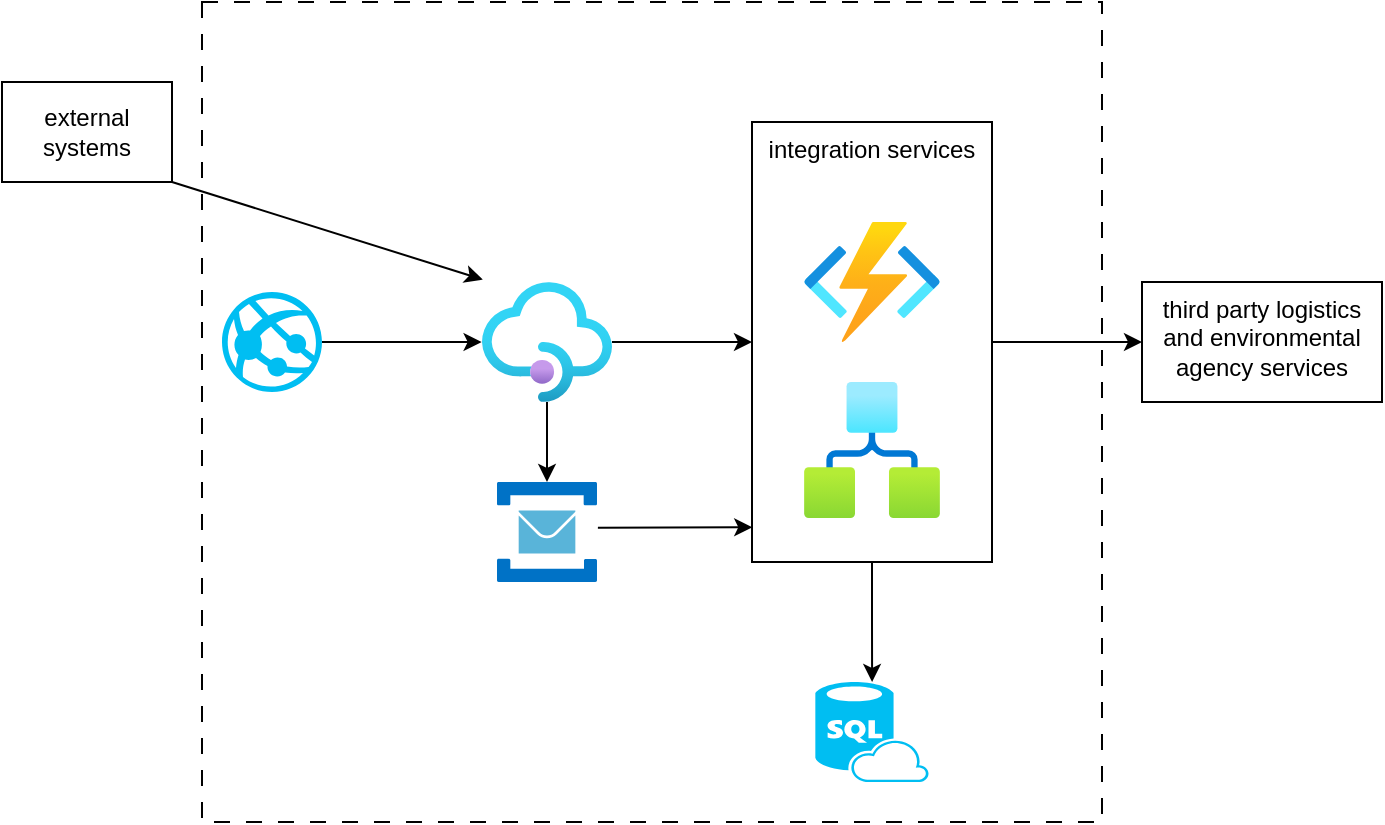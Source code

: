 <mxfile version="26.2.2" pages="3">
  <diagram id="v5CpO_mMK9BHN1CkAvPS" name="Greenchain Logistics">
    <mxGraphModel dx="774" dy="501" grid="1" gridSize="10" guides="1" tooltips="1" connect="1" arrows="1" fold="1" page="1" pageScale="1" pageWidth="850" pageHeight="1100" math="0" shadow="0">
      <root>
        <mxCell id="0" />
        <mxCell id="1" parent="0" />
        <mxCell id="d50lMP8BiNrW0e9Hk26a-8" value="" style="rounded=0;whiteSpace=wrap;html=1;fillColor=none;strokeWidth=1;dashed=1;dashPattern=8 8;" parent="1" vertex="1">
          <mxGeometry x="150" y="80" width="450" height="410" as="geometry" />
        </mxCell>
        <mxCell id="E-sHMLm2tita9l_9ze4H-7" value="" style="edgeStyle=orthogonalEdgeStyle;rounded=0;orthogonalLoop=1;jettySize=auto;html=1;" parent="1" source="gvDrDuzvqbwnRMFnjze0-1" target="E-sHMLm2tita9l_9ze4H-6" edge="1">
          <mxGeometry relative="1" as="geometry" />
        </mxCell>
        <mxCell id="d50lMP8BiNrW0e9Hk26a-7" value="" style="edgeStyle=orthogonalEdgeStyle;rounded=0;orthogonalLoop=1;jettySize=auto;html=1;" parent="1" source="gvDrDuzvqbwnRMFnjze0-1" target="E-sHMLm2tita9l_9ze4H-1" edge="1">
          <mxGeometry relative="1" as="geometry" />
        </mxCell>
        <mxCell id="gvDrDuzvqbwnRMFnjze0-1" value="integration services" style="whiteSpace=wrap;html=1;verticalAlign=top;rounded=0;labelBackgroundColor=default;sketch=0;" parent="1" vertex="1">
          <mxGeometry x="425" y="140" width="120" height="220" as="geometry" />
        </mxCell>
        <mxCell id="gvDrDuzvqbwnRMFnjze0-2" value="" style="image;aspect=fixed;html=1;points=[];align=center;fontSize=12;image=img/lib/azure2/compute/Function_Apps.svg;" parent="1" vertex="1">
          <mxGeometry x="451" y="190" width="68" height="60" as="geometry" />
        </mxCell>
        <mxCell id="gvDrDuzvqbwnRMFnjze0-3" value="" style="image;aspect=fixed;html=1;points=[];align=center;fontSize=12;image=img/lib/azure2/internet_of_things/Logic_Apps.svg;" parent="1" vertex="1">
          <mxGeometry x="451" y="270" width="68" height="68" as="geometry" />
        </mxCell>
        <mxCell id="E-sHMLm2tita9l_9ze4H-1" value="" style="aspect=fixed;html=1;align=center;fontSize=12;image=img/lib/azure2/compute/Function_Apps.svg;verticalLabelPosition=bottom;verticalAlign=top;strokeColor=none;fillColor=#00BEF2;shape=mxgraph.azure.sql_database_sql_azure;" parent="1" vertex="1">
          <mxGeometry x="456.67" y="420" width="56.667" height="50" as="geometry" />
        </mxCell>
        <mxCell id="E-sHMLm2tita9l_9ze4H-5" value="" style="edgeStyle=orthogonalEdgeStyle;rounded=0;orthogonalLoop=1;jettySize=auto;html=1;" parent="1" source="E-sHMLm2tita9l_9ze4H-4" target="gvDrDuzvqbwnRMFnjze0-1" edge="1">
          <mxGeometry relative="1" as="geometry" />
        </mxCell>
        <mxCell id="fA44p36if-9MZkZK5ojz-2" value="" style="edgeStyle=orthogonalEdgeStyle;rounded=0;orthogonalLoop=1;jettySize=auto;html=1;" parent="1" source="E-sHMLm2tita9l_9ze4H-4" target="fA44p36if-9MZkZK5ojz-1" edge="1">
          <mxGeometry relative="1" as="geometry" />
        </mxCell>
        <mxCell id="E-sHMLm2tita9l_9ze4H-4" value="" style="image;aspect=fixed;html=1;points=[];align=center;fontSize=12;image=img/lib/azure2/app_services/API_Management_Services.svg;" parent="1" vertex="1">
          <mxGeometry x="290" y="220" width="65" height="60" as="geometry" />
        </mxCell>
        <mxCell id="E-sHMLm2tita9l_9ze4H-6" value="third party logistics and environmental agency services" style="whiteSpace=wrap;html=1;verticalAlign=top;rounded=0;labelBackgroundColor=default;sketch=0;" parent="1" vertex="1">
          <mxGeometry x="620" y="220" width="120" height="60" as="geometry" />
        </mxCell>
        <mxCell id="d50lMP8BiNrW0e9Hk26a-3" value="" style="edgeStyle=orthogonalEdgeStyle;rounded=0;orthogonalLoop=1;jettySize=auto;html=1;entryX=-0.003;entryY=0.5;entryDx=0;entryDy=0;entryPerimeter=0;" parent="1" source="d50lMP8BiNrW0e9Hk26a-1" target="E-sHMLm2tita9l_9ze4H-4" edge="1">
          <mxGeometry relative="1" as="geometry">
            <mxPoint x="290" y="250" as="targetPoint" />
          </mxGeometry>
        </mxCell>
        <mxCell id="d50lMP8BiNrW0e9Hk26a-1" value="" style="verticalLabelPosition=bottom;html=1;verticalAlign=top;align=center;strokeColor=none;fillColor=#00BEF2;shape=mxgraph.azure.azure_website;pointerEvents=1;" parent="1" vertex="1">
          <mxGeometry x="160" y="225" width="50" height="50" as="geometry" />
        </mxCell>
        <mxCell id="d50lMP8BiNrW0e9Hk26a-4" value="external&lt;br&gt;systems" style="rounded=0;whiteSpace=wrap;html=1;" parent="1" vertex="1">
          <mxGeometry x="50" y="120" width="85" height="50" as="geometry" />
        </mxCell>
        <mxCell id="d50lMP8BiNrW0e9Hk26a-6" value="" style="endArrow=classic;html=1;rounded=0;exitX=1;exitY=1;exitDx=0;exitDy=0;entryX=0.006;entryY=-0.02;entryDx=0;entryDy=0;entryPerimeter=0;" parent="1" source="d50lMP8BiNrW0e9Hk26a-4" target="E-sHMLm2tita9l_9ze4H-4" edge="1">
          <mxGeometry width="50" height="50" relative="1" as="geometry">
            <mxPoint x="270" y="180" as="sourcePoint" />
            <mxPoint x="320" y="130" as="targetPoint" />
          </mxGeometry>
        </mxCell>
        <mxCell id="fA44p36if-9MZkZK5ojz-1" value="" style="image;sketch=0;aspect=fixed;html=1;points=[];align=center;fontSize=12;image=img/lib/mscae/Service_Bus.svg;" parent="1" vertex="1">
          <mxGeometry x="297.5" y="320" width="50" height="50" as="geometry" />
        </mxCell>
        <mxCell id="fA44p36if-9MZkZK5ojz-4" value="" style="endArrow=classic;html=1;rounded=0;exitX=1.009;exitY=0.458;exitDx=0;exitDy=0;exitPerimeter=0;entryX=0.001;entryY=0.921;entryDx=0;entryDy=0;entryPerimeter=0;" parent="1" source="fA44p36if-9MZkZK5ojz-1" target="gvDrDuzvqbwnRMFnjze0-1" edge="1">
          <mxGeometry width="50" height="50" relative="1" as="geometry">
            <mxPoint x="350" y="340" as="sourcePoint" />
            <mxPoint x="410" y="340" as="targetPoint" />
          </mxGeometry>
        </mxCell>
      </root>
    </mxGraphModel>
  </diagram>
  <diagram name="HealthSync Solutions" id="u3u7RB8828M17tKW5zKs">
    <mxGraphModel dx="868" dy="650" grid="1" gridSize="10" guides="1" tooltips="1" connect="1" arrows="1" fold="1" page="1" pageScale="1" pageWidth="850" pageHeight="1100" math="0" shadow="0">
      <root>
        <mxCell id="0" />
        <mxCell id="1" parent="0" />
        <mxCell id="Qv946MupFL1ZCRgbNSQi-71" value="" style="rounded=0;whiteSpace=wrap;html=1;fillColor=none;dashed=1;dashPattern=8 8;" vertex="1" parent="1">
          <mxGeometry x="70" y="30" width="750" height="470" as="geometry" />
        </mxCell>
        <mxCell id="Qv946MupFL1ZCRgbNSQi-42" value="" style="edgeStyle=orthogonalEdgeStyle;rounded=0;orthogonalLoop=1;jettySize=auto;html=1;startArrow=classic;startFill=1;endArrow=none;" edge="1" parent="1" source="Qv946MupFL1ZCRgbNSQi-2" target="Qv946MupFL1ZCRgbNSQi-41">
          <mxGeometry relative="1" as="geometry" />
        </mxCell>
        <mxCell id="Qv946MupFL1ZCRgbNSQi-67" value="" style="edgeStyle=orthogonalEdgeStyle;rounded=0;orthogonalLoop=1;jettySize=auto;html=1;" edge="1" parent="1" source="Qv946MupFL1ZCRgbNSQi-2" target="Qv946MupFL1ZCRgbNSQi-66">
          <mxGeometry relative="1" as="geometry">
            <Array as="points">
              <mxPoint x="390" y="185" />
            </Array>
          </mxGeometry>
        </mxCell>
        <mxCell id="Qv946MupFL1ZCRgbNSQi-2" value="report generation&lt;br&gt;queue" style="image;sketch=0;aspect=fixed;html=1;points=[];align=center;fontSize=12;image=img/lib/mscae/Service_Bus.svg;" vertex="1" parent="1">
          <mxGeometry x="350" y="195" width="50" height="50" as="geometry" />
        </mxCell>
        <mxCell id="Qv946MupFL1ZCRgbNSQi-46" value="" style="edgeStyle=orthogonalEdgeStyle;rounded=0;orthogonalLoop=1;jettySize=auto;html=1;" edge="1" parent="1" source="Qv946MupFL1ZCRgbNSQi-39" target="Qv946MupFL1ZCRgbNSQi-45">
          <mxGeometry relative="1" as="geometry" />
        </mxCell>
        <mxCell id="Qv946MupFL1ZCRgbNSQi-48" value="" style="edgeStyle=orthogonalEdgeStyle;rounded=0;orthogonalLoop=1;jettySize=auto;html=1;" edge="1" parent="1" source="Qv946MupFL1ZCRgbNSQi-39" target="Qv946MupFL1ZCRgbNSQi-47">
          <mxGeometry relative="1" as="geometry" />
        </mxCell>
        <mxCell id="Qv946MupFL1ZCRgbNSQi-39" value="report generation&lt;br&gt;worker" style="image;aspect=fixed;html=1;points=[];align=center;fontSize=12;image=img/lib/azure2/compute/Function_Apps.svg;" vertex="1" parent="1">
          <mxGeometry x="540" y="195" width="56.667" height="50" as="geometry" />
        </mxCell>
        <mxCell id="Qv946MupFL1ZCRgbNSQi-40" value="" style="edgeStyle=orthogonalEdgeStyle;rounded=0;orthogonalLoop=1;jettySize=auto;html=1;" edge="1" parent="1" source="Qv946MupFL1ZCRgbNSQi-2" target="Qv946MupFL1ZCRgbNSQi-39">
          <mxGeometry relative="1" as="geometry" />
        </mxCell>
        <mxCell id="Qv946MupFL1ZCRgbNSQi-41" value="main app" style="sketch=0;aspect=fixed;html=1;align=center;fontSize=12;image=img/lib/mscae/Service_Bus.svg;verticalLabelPosition=bottom;verticalAlign=top;strokeColor=none;fillColor=#00BEF2;shape=mxgraph.azure.azure_website;pointerEvents=1;" vertex="1" parent="1">
          <mxGeometry x="130" y="195" width="50" height="50" as="geometry" />
        </mxCell>
        <mxCell id="Qv946MupFL1ZCRgbNSQi-45" value="" style="aspect=fixed;html=1;align=center;fontSize=12;image=img/lib/azure2/compute/Function_Apps.svg;verticalLabelPosition=bottom;verticalAlign=top;strokeColor=none;fillColor=#00BEF2;shape=mxgraph.azure.storage_blob;" vertex="1" parent="1">
          <mxGeometry x="540" y="330" width="56.667" height="50" as="geometry" />
        </mxCell>
        <mxCell id="Qv946MupFL1ZCRgbNSQi-47" value="" style="aspect=fixed;html=1;align=center;fontSize=12;image=img/lib/azure2/compute/Function_Apps.svg;verticalLabelPosition=bottom;verticalAlign=top;strokeColor=none;fillColor=#00BEF2;shape=mxgraph.azure.sql_database_sql_azure;" vertex="1" parent="1">
          <mxGeometry x="540" y="90" width="56.667" height="50" as="geometry" />
        </mxCell>
        <mxCell id="Qv946MupFL1ZCRgbNSQi-53" value="" style="edgeStyle=orthogonalEdgeStyle;rounded=0;orthogonalLoop=1;jettySize=auto;html=1;entryX=0.5;entryY=1;entryDx=0;entryDy=0;entryPerimeter=0;" edge="1" parent="1" source="Qv946MupFL1ZCRgbNSQi-51" target="Qv946MupFL1ZCRgbNSQi-45">
          <mxGeometry relative="1" as="geometry">
            <mxPoint x="676.67" y="450" as="targetPoint" />
          </mxGeometry>
        </mxCell>
        <mxCell id="Qv946MupFL1ZCRgbNSQi-51" value="report generation &lt;br&gt;status" style="image;aspect=fixed;html=1;points=[];align=center;fontSize=12;image=img/lib/azure2/compute/Function_Apps.svg;" vertex="1" parent="1">
          <mxGeometry x="440" y="400" width="56.66" height="50" as="geometry" />
        </mxCell>
        <mxCell id="Qv946MupFL1ZCRgbNSQi-58" value="" style="edgeStyle=orthogonalEdgeStyle;rounded=0;orthogonalLoop=1;jettySize=auto;html=1;" edge="1" parent="1" source="Qv946MupFL1ZCRgbNSQi-55" target="Qv946MupFL1ZCRgbNSQi-51">
          <mxGeometry relative="1" as="geometry">
            <mxPoint x="262.083" y="425" as="targetPoint" />
          </mxGeometry>
        </mxCell>
        <mxCell id="Qv946MupFL1ZCRgbNSQi-55" value="" style="image;aspect=fixed;html=1;points=[];align=center;fontSize=12;image=img/lib/azure2/app_services/API_Management_Services.svg;" vertex="1" parent="1">
          <mxGeometry x="209.997" y="400" width="54.167" height="50" as="geometry" />
        </mxCell>
        <mxCell id="Qv946MupFL1ZCRgbNSQi-56" value="" style="edgeStyle=orthogonalEdgeStyle;rounded=0;orthogonalLoop=1;jettySize=auto;html=1;" edge="1" parent="1" source="Qv946MupFL1ZCRgbNSQi-41" target="Qv946MupFL1ZCRgbNSQi-55">
          <mxGeometry relative="1" as="geometry" />
        </mxCell>
        <mxCell id="Qv946MupFL1ZCRgbNSQi-64" value="" style="endArrow=classic;html=1;rounded=0;entryX=0;entryY=0.5;entryDx=0;entryDy=0;entryPerimeter=0;" edge="1" parent="1" source="Qv946MupFL1ZCRgbNSQi-41" target="Qv946MupFL1ZCRgbNSQi-45">
          <mxGeometry width="50" height="50" relative="1" as="geometry">
            <mxPoint x="300" y="390" as="sourcePoint" />
            <mxPoint x="350" y="340" as="targetPoint" />
            <Array as="points">
              <mxPoint x="320" y="355" />
            </Array>
          </mxGeometry>
        </mxCell>
        <mxCell id="Qv946MupFL1ZCRgbNSQi-66" value="insurance claims" style="sketch=0;aspect=fixed;html=1;align=center;fontSize=12;image=img/lib/azure2/compute/Function_Apps.svg;shape=image;labelBackgroundColor=default;verticalAlign=top;verticalLabelPosition=bottom;points=[];" vertex="1" parent="1">
          <mxGeometry x="670" y="160" width="50" height="50" as="geometry" />
        </mxCell>
        <mxCell id="Qv946MupFL1ZCRgbNSQi-69" value="payment transactions" style="sketch=0;aspect=fixed;html=1;align=center;fontSize=12;image=img/lib/azure2/compute/Function_Apps.svg;shape=image;labelBackgroundColor=default;verticalAlign=top;verticalLabelPosition=bottom;points=[];" vertex="1" parent="1">
          <mxGeometry x="670" y="40" width="50" height="50" as="geometry" />
        </mxCell>
        <mxCell id="Qv946MupFL1ZCRgbNSQi-70" value="" style="endArrow=classic;html=1;rounded=0;exitX=0.513;exitY=0.08;exitDx=0;exitDy=0;exitPerimeter=0;" edge="1" parent="1" source="Qv946MupFL1ZCRgbNSQi-2" target="Qv946MupFL1ZCRgbNSQi-69">
          <mxGeometry width="50" height="50" relative="1" as="geometry">
            <mxPoint x="380" y="130" as="sourcePoint" />
            <mxPoint x="430" y="80" as="targetPoint" />
            <Array as="points">
              <mxPoint x="376" y="65" />
            </Array>
          </mxGeometry>
        </mxCell>
        <mxCell id="Qv946MupFL1ZCRgbNSQi-72" value="" style="image;aspect=fixed;html=1;points=[];align=center;fontSize=12;image=img/lib/azure2/identity/Entra_Domain_Services.svg;" vertex="1" parent="1">
          <mxGeometry x="80" y="40" width="50" height="50" as="geometry" />
        </mxCell>
        <mxCell id="Qv946MupFL1ZCRgbNSQi-73" value="" style="image;aspect=fixed;html=1;points=[];align=center;fontSize=12;image=img/lib/azure2/security/Key_Vaults.svg;" vertex="1" parent="1">
          <mxGeometry x="150" y="40" width="50" height="50" as="geometry" />
        </mxCell>
      </root>
    </mxGraphModel>
  </diagram>
  <diagram id="eVbqw1Gtw2QiGRXjMzO4" name="FlexiFleet">
    <mxGraphModel dx="2268" dy="2228" grid="1" gridSize="10" guides="1" tooltips="1" connect="1" arrows="1" fold="1" page="1" pageScale="1" pageWidth="850" pageHeight="1100" math="0" shadow="0">
      <root>
        <mxCell id="0" />
        <mxCell id="1" parent="0" />
        <mxCell id="Eph8JPcxPA6laQa6rm6b-3" value="" style="edgeStyle=orthogonalEdgeStyle;rounded=0;orthogonalLoop=1;jettySize=auto;html=1;entryX=0.158;entryY=0.508;entryDx=0;entryDy=0;entryPerimeter=0;" parent="1" source="Eph8JPcxPA6laQa6rm6b-1" target="Eph8JPcxPA6laQa6rm6b-21" edge="1">
          <mxGeometry relative="1" as="geometry">
            <mxPoint x="250" y="140" as="targetPoint" />
          </mxGeometry>
        </mxCell>
        <mxCell id="Eph8JPcxPA6laQa6rm6b-1" value="ingestion from vehicles" style="rounded=0;whiteSpace=wrap;html=1;shape=mxgraph.signs.sports.rv;pointerEvents=1;fillColor=#000000;strokeColor=none;verticalLabelPosition=bottom;verticalAlign=top;" parent="1" vertex="1">
          <mxGeometry x="75" y="115" width="70" height="50" as="geometry" />
        </mxCell>
        <mxCell id="Eph8JPcxPA6laQa6rm6b-7" value="" style="edgeStyle=orthogonalEdgeStyle;rounded=0;orthogonalLoop=1;jettySize=auto;html=1;" parent="1" source="Eph8JPcxPA6laQa6rm6b-21" target="Eph8JPcxPA6laQa6rm6b-6" edge="1">
          <mxGeometry relative="1" as="geometry">
            <mxPoint x="370" y="140" as="sourcePoint" />
          </mxGeometry>
        </mxCell>
        <mxCell id="Eph8JPcxPA6laQa6rm6b-11" value="" style="edgeStyle=orthogonalEdgeStyle;rounded=0;orthogonalLoop=1;jettySize=auto;html=1;" parent="1" source="Eph8JPcxPA6laQa6rm6b-6" target="Eph8JPcxPA6laQa6rm6b-12" edge="1">
          <mxGeometry relative="1" as="geometry">
            <mxPoint x="680" y="140" as="targetPoint" />
          </mxGeometry>
        </mxCell>
        <mxCell id="Eph8JPcxPA6laQa6rm6b-6" value="normalization and enrichment" style="whiteSpace=wrap;html=1;verticalAlign=top;rounded=0;labelBackgroundColor=default;sketch=0;" parent="1" vertex="1">
          <mxGeometry x="480" y="30" width="120" height="220" as="geometry" />
        </mxCell>
        <mxCell id="Eph8JPcxPA6laQa6rm6b-8" value="" style="image;aspect=fixed;html=1;points=[];align=center;fontSize=12;image=img/lib/azure2/compute/Function_Apps.svg;" parent="1" vertex="1">
          <mxGeometry x="506" y="80" width="68" height="60" as="geometry" />
        </mxCell>
        <mxCell id="Eph8JPcxPA6laQa6rm6b-9" value="" style="image;aspect=fixed;html=1;points=[];align=center;fontSize=12;image=img/lib/azure2/internet_of_things/Logic_Apps.svg;" parent="1" vertex="1">
          <mxGeometry x="506" y="160" width="68" height="68" as="geometry" />
        </mxCell>
        <mxCell id="Eph8JPcxPA6laQa6rm6b-14" value="" style="edgeStyle=orthogonalEdgeStyle;rounded=0;orthogonalLoop=1;jettySize=auto;html=1;startArrow=classic;startFill=1;" parent="1" source="Eph8JPcxPA6laQa6rm6b-12" target="Eph8JPcxPA6laQa6rm6b-13" edge="1">
          <mxGeometry relative="1" as="geometry" />
        </mxCell>
        <mxCell id="Eph8JPcxPA6laQa6rm6b-12" value="" style="image;sketch=0;aspect=fixed;html=1;points=[];align=center;fontSize=12;image=img/lib/mscae/Event_Grid.svg;" parent="1" vertex="1">
          <mxGeometry x="680" y="115" width="50" height="50" as="geometry" />
        </mxCell>
        <mxCell id="Eph8JPcxPA6laQa6rm6b-20" value="" style="edgeStyle=orthogonalEdgeStyle;rounded=0;orthogonalLoop=1;jettySize=auto;html=1;" parent="1" source="Eph8JPcxPA6laQa6rm6b-13" target="Eph8JPcxPA6laQa6rm6b-19" edge="1">
          <mxGeometry relative="1" as="geometry" />
        </mxCell>
        <mxCell id="Eph8JPcxPA6laQa6rm6b-13" value="event processors" style="whiteSpace=wrap;html=1;verticalAlign=top;labelBackgroundColor=default;sketch=0;" parent="1" vertex="1">
          <mxGeometry x="795" y="30" width="120" height="220" as="geometry" />
        </mxCell>
        <mxCell id="Eph8JPcxPA6laQa6rm6b-15" value="" style="image;aspect=fixed;html=1;points=[];align=center;fontSize=12;image=img/lib/azure2/compute/Function_Apps.svg;" parent="1" vertex="1">
          <mxGeometry x="821" y="80" width="68" height="60" as="geometry" />
        </mxCell>
        <mxCell id="Eph8JPcxPA6laQa6rm6b-16" value="" style="image;aspect=fixed;html=1;points=[];align=center;fontSize=12;image=img/lib/azure2/compute/Function_Apps.svg;" parent="1" vertex="1">
          <mxGeometry x="821" y="168" width="68" height="60" as="geometry" />
        </mxCell>
        <mxCell id="Eph8JPcxPA6laQa6rm6b-19" value="event store &lt;br&gt;with change feed" style="image;aspect=fixed;html=1;points=[];align=center;fontSize=12;image=img/lib/azure2/databases/Azure_Cosmos_DB.svg;" parent="1" vertex="1">
          <mxGeometry x="823" y="370" width="64" height="64" as="geometry" />
        </mxCell>
        <mxCell id="Eph8JPcxPA6laQa6rm6b-21" value="ingestion hub" style="image;sketch=0;aspect=fixed;html=1;points=[];align=center;fontSize=12;image=img/lib/mscae/Event_Hubs.svg;" parent="1" vertex="1">
          <mxGeometry x="290" y="115" width="48" height="50" as="geometry" />
        </mxCell>
        <mxCell id="Eph8JPcxPA6laQa6rm6b-22" value="fleet management&lt;br&gt;portal" style="verticalLabelPosition=bottom;html=1;verticalAlign=top;align=center;strokeColor=none;fillColor=#00BEF2;shape=mxgraph.azure.azure_website;pointerEvents=1;" parent="1" vertex="1">
          <mxGeometry x="85" y="350" width="50" height="50" as="geometry" />
        </mxCell>
        <mxCell id="Eph8JPcxPA6laQa6rm6b-23" value="fleet engineer&lt;br&gt;mobile app" style="html=1;verticalLabelPosition=bottom;align=center;labelBackgroundColor=#ffffff;verticalAlign=top;strokeWidth=2;strokeColor=#0080F0;shadow=0;dashed=0;shape=mxgraph.ios7.icons.smartphone;" parent="1" vertex="1">
          <mxGeometry x="95.5" y="490" width="29" height="50" as="geometry" />
        </mxCell>
        <mxCell id="Eph8JPcxPA6laQa6rm6b-24" value="other business applications&lt;br&gt;(scheduling, ERP, ...)" style="verticalLabelPosition=bottom;html=1;verticalAlign=top;align=center;strokeColor=none;fillColor=#00BEF2;shape=mxgraph.azure.website_generic;pointerEvents=1;" parent="1" vertex="1">
          <mxGeometry x="85" y="620" width="50" height="42.5" as="geometry" />
        </mxCell>
        <mxCell id="Eph8JPcxPA6laQa6rm6b-25" value="" style="image;aspect=fixed;html=1;points=[];align=center;fontSize=12;image=img/lib/azure2/app_services/API_Management_Services.svg;" parent="1" vertex="1">
          <mxGeometry x="273" y="490" width="65" height="60" as="geometry" />
        </mxCell>
        <mxCell id="Eph8JPcxPA6laQa6rm6b-27" value="" style="endArrow=classic;html=1;rounded=0;exitX=1;exitY=0.5;exitDx=0;exitDy=0;exitPerimeter=0;entryX=0.243;entryY=0;entryDx=0;entryDy=0;entryPerimeter=0;" parent="1" source="Eph8JPcxPA6laQa6rm6b-22" target="Eph8JPcxPA6laQa6rm6b-25" edge="1">
          <mxGeometry width="50" height="50" relative="1" as="geometry">
            <mxPoint x="460" y="390" as="sourcePoint" />
            <mxPoint x="300" y="380" as="targetPoint" />
            <Array as="points">
              <mxPoint x="250" y="400" />
            </Array>
          </mxGeometry>
        </mxCell>
        <mxCell id="Eph8JPcxPA6laQa6rm6b-28" value="" style="endArrow=classic;html=1;rounded=0;entryX=0.046;entryY=0.507;entryDx=0;entryDy=0;entryPerimeter=0;exitX=0.955;exitY=0.624;exitDx=0;exitDy=0;exitPerimeter=0;" parent="1" source="Eph8JPcxPA6laQa6rm6b-23" target="Eph8JPcxPA6laQa6rm6b-25" edge="1">
          <mxGeometry width="50" height="50" relative="1" as="geometry">
            <mxPoint x="220" y="390" as="sourcePoint" />
            <mxPoint x="270" y="340" as="targetPoint" />
          </mxGeometry>
        </mxCell>
        <mxCell id="Eph8JPcxPA6laQa6rm6b-30" value="" style="endArrow=classic;html=1;rounded=0;exitX=0.92;exitY=0.5;exitDx=0;exitDy=0;exitPerimeter=0;entryX=0.218;entryY=0.907;entryDx=0;entryDy=0;entryPerimeter=0;" parent="1" source="Eph8JPcxPA6laQa6rm6b-24" target="Eph8JPcxPA6laQa6rm6b-25" edge="1">
          <mxGeometry width="50" height="50" relative="1" as="geometry">
            <mxPoint x="170" y="640" as="sourcePoint" />
            <mxPoint x="220" y="590" as="targetPoint" />
            <Array as="points">
              <mxPoint x="260" y="620" />
            </Array>
          </mxGeometry>
        </mxCell>
        <mxCell id="Eph8JPcxPA6laQa6rm6b-31" value="command handlers" style="whiteSpace=wrap;html=1;verticalAlign=top;rounded=0;labelBackgroundColor=default;sketch=0;" parent="1" vertex="1">
          <mxGeometry x="440" y="292" width="120" height="220" as="geometry" />
        </mxCell>
        <mxCell id="Eph8JPcxPA6laQa6rm6b-32" value="" style="image;aspect=fixed;html=1;points=[];align=center;fontSize=12;image=img/lib/azure2/compute/Function_Apps.svg;" parent="1" vertex="1">
          <mxGeometry x="466" y="342" width="68" height="60" as="geometry" />
        </mxCell>
        <mxCell id="Eph8JPcxPA6laQa6rm6b-33" value="" style="image;aspect=fixed;html=1;points=[];align=center;fontSize=12;image=img/lib/azure2/internet_of_things/Logic_Apps.svg;" parent="1" vertex="1">
          <mxGeometry x="466" y="422" width="68" height="68" as="geometry" />
        </mxCell>
        <mxCell id="Eph8JPcxPA6laQa6rm6b-34" value="query handlers" style="whiteSpace=wrap;html=1;verticalAlign=top;rounded=0;labelBackgroundColor=default;sketch=0;" parent="1" vertex="1">
          <mxGeometry x="440" y="580" width="120" height="220" as="geometry" />
        </mxCell>
        <mxCell id="Eph8JPcxPA6laQa6rm6b-35" value="" style="image;aspect=fixed;html=1;points=[];align=center;fontSize=12;image=img/lib/azure2/compute/Function_Apps.svg;" parent="1" vertex="1">
          <mxGeometry x="466" y="630" width="68" height="60" as="geometry" />
        </mxCell>
        <mxCell id="Eph8JPcxPA6laQa6rm6b-36" value="" style="image;aspect=fixed;html=1;points=[];align=center;fontSize=12;image=img/lib/azure2/internet_of_things/Logic_Apps.svg;" parent="1" vertex="1">
          <mxGeometry x="466" y="710" width="68" height="68" as="geometry" />
        </mxCell>
        <mxCell id="Eph8JPcxPA6laQa6rm6b-38" value="" style="endArrow=classic;html=1;rounded=0;entryX=0;entryY=0.5;entryDx=0;entryDy=0;exitX=1;exitY=0.05;exitDx=0;exitDy=0;exitPerimeter=0;" parent="1" source="Eph8JPcxPA6laQa6rm6b-25" target="Eph8JPcxPA6laQa6rm6b-31" edge="1">
          <mxGeometry width="50" height="50" relative="1" as="geometry">
            <mxPoint x="350" y="460" as="sourcePoint" />
            <mxPoint x="400" y="410" as="targetPoint" />
          </mxGeometry>
        </mxCell>
        <mxCell id="Eph8JPcxPA6laQa6rm6b-39" value="" style="endArrow=classic;html=1;rounded=0;exitX=0.931;exitY=1.017;exitDx=0;exitDy=0;exitPerimeter=0;entryX=-0.017;entryY=0.311;entryDx=0;entryDy=0;entryPerimeter=0;" parent="1" source="Eph8JPcxPA6laQa6rm6b-25" target="Eph8JPcxPA6laQa6rm6b-34" edge="1">
          <mxGeometry width="50" height="50" relative="1" as="geometry">
            <mxPoint x="430" y="610" as="sourcePoint" />
            <mxPoint x="480" y="560" as="targetPoint" />
          </mxGeometry>
        </mxCell>
        <mxCell id="Eph8JPcxPA6laQa6rm6b-43" value="" style="edgeStyle=orthogonalEdgeStyle;rounded=0;orthogonalLoop=1;jettySize=auto;html=1;" parent="1" source="Eph8JPcxPA6laQa6rm6b-41" target="Eph8JPcxPA6laQa6rm6b-19" edge="1">
          <mxGeometry relative="1" as="geometry" />
        </mxCell>
        <mxCell id="Eph8JPcxPA6laQa6rm6b-41" value="" style="image;sketch=0;aspect=fixed;html=1;points=[];align=center;fontSize=12;image=img/lib/mscae/Service_Bus.svg;" parent="1" vertex="1">
          <mxGeometry x="650" y="373" width="58" height="58" as="geometry" />
        </mxCell>
        <mxCell id="Eph8JPcxPA6laQa6rm6b-42" value="" style="edgeStyle=orthogonalEdgeStyle;rounded=0;orthogonalLoop=1;jettySize=auto;html=1;" parent="1" source="Eph8JPcxPA6laQa6rm6b-31" target="Eph8JPcxPA6laQa6rm6b-41" edge="1">
          <mxGeometry relative="1" as="geometry" />
        </mxCell>
        <mxCell id="Eph8JPcxPA6laQa6rm6b-44" value="" style="endArrow=classic;html=1;rounded=0;entryX=0.538;entryY=-0.025;entryDx=0;entryDy=0;entryPerimeter=0;" parent="1" target="Eph8JPcxPA6laQa6rm6b-25" edge="1">
          <mxGeometry width="50" height="50" relative="1" as="geometry">
            <mxPoint x="810" y="250" as="sourcePoint" />
            <mxPoint x="340" y="260" as="targetPoint" />
            <Array as="points">
              <mxPoint x="810" y="260" />
              <mxPoint x="810" y="280" />
              <mxPoint x="306" y="280" />
            </Array>
          </mxGeometry>
        </mxCell>
        <mxCell id="Eph8JPcxPA6laQa6rm6b-45" value="change processors" style="whiteSpace=wrap;html=1;verticalAlign=top;labelBackgroundColor=default;sketch=0;" parent="1" vertex="1">
          <mxGeometry x="940" y="580" width="120" height="220" as="geometry" />
        </mxCell>
        <mxCell id="Eph8JPcxPA6laQa6rm6b-46" value="" style="image;aspect=fixed;html=1;points=[];align=center;fontSize=12;image=img/lib/azure2/compute/Function_Apps.svg;" parent="1" vertex="1">
          <mxGeometry x="966" y="630" width="68" height="60" as="geometry" />
        </mxCell>
        <mxCell id="Eph8JPcxPA6laQa6rm6b-47" value="" style="image;aspect=fixed;html=1;points=[];align=center;fontSize=12;image=img/lib/azure2/compute/Function_Apps.svg;" parent="1" vertex="1">
          <mxGeometry x="966" y="718" width="68" height="60" as="geometry" />
        </mxCell>
        <mxCell id="Eph8JPcxPA6laQa6rm6b-48" value="" style="endArrow=classic;html=1;rounded=0;exitX=0.98;exitY=0.521;exitDx=0;exitDy=0;exitPerimeter=0;" parent="1" source="Eph8JPcxPA6laQa6rm6b-19" target="Eph8JPcxPA6laQa6rm6b-45" edge="1">
          <mxGeometry width="50" height="50" relative="1" as="geometry">
            <mxPoint x="990" y="410" as="sourcePoint" />
            <mxPoint x="1040" y="360" as="targetPoint" />
            <Array as="points">
              <mxPoint x="1000" y="403" />
            </Array>
          </mxGeometry>
        </mxCell>
        <mxCell id="Eph8JPcxPA6laQa6rm6b-49" value="" style="verticalLabelPosition=bottom;html=1;verticalAlign=top;align=center;strokeColor=none;fillColor=#00BEF2;shape=mxgraph.azure.sql_database_sql_azure;" parent="1" vertex="1">
          <mxGeometry x="730" y="600" width="47.5" height="50" as="geometry" />
        </mxCell>
        <mxCell id="Eph8JPcxPA6laQa6rm6b-50" value="" style="image;aspect=fixed;html=1;points=[];align=center;fontSize=12;image=img/lib/azure2/databases/Cache_Redis.svg;" parent="1" vertex="1">
          <mxGeometry x="721.75" y="820" width="64" height="52" as="geometry" />
        </mxCell>
        <mxCell id="Eph8JPcxPA6laQa6rm6b-51" value="" style="endArrow=classic;html=1;rounded=0;exitX=0;exitY=0.25;exitDx=0;exitDy=0;entryX=1.074;entryY=0.691;entryDx=0;entryDy=0;entryPerimeter=0;" parent="1" source="Eph8JPcxPA6laQa6rm6b-45" target="Eph8JPcxPA6laQa6rm6b-49" edge="1">
          <mxGeometry width="50" height="50" relative="1" as="geometry">
            <mxPoint x="670" y="530" as="sourcePoint" />
            <mxPoint x="720" y="480" as="targetPoint" />
          </mxGeometry>
        </mxCell>
        <mxCell id="Eph8JPcxPA6laQa6rm6b-52" value="" style="endArrow=classic;html=1;rounded=0;exitX=0.007;exitY=0.817;exitDx=0;exitDy=0;exitPerimeter=0;entryX=0.961;entryY=0.385;entryDx=0;entryDy=0;entryPerimeter=0;" parent="1" source="Eph8JPcxPA6laQa6rm6b-45" target="Eph8JPcxPA6laQa6rm6b-50" edge="1">
          <mxGeometry width="50" height="50" relative="1" as="geometry">
            <mxPoint x="790" y="650" as="sourcePoint" />
            <mxPoint x="840" y="600" as="targetPoint" />
          </mxGeometry>
        </mxCell>
        <mxCell id="Eph8JPcxPA6laQa6rm6b-53" value="" style="endArrow=classic;html=1;rounded=0;entryX=-0.084;entryY=0.679;entryDx=0;entryDy=0;entryPerimeter=0;exitX=1.028;exitY=0.246;exitDx=0;exitDy=0;exitPerimeter=0;" parent="1" source="Eph8JPcxPA6laQa6rm6b-34" target="Eph8JPcxPA6laQa6rm6b-49" edge="1">
          <mxGeometry width="50" height="50" relative="1" as="geometry">
            <mxPoint x="590" y="630" as="sourcePoint" />
            <mxPoint x="710" y="630" as="targetPoint" />
          </mxGeometry>
        </mxCell>
        <mxCell id="Eph8JPcxPA6laQa6rm6b-54" value="" style="endArrow=classic;html=1;rounded=0;exitX=1;exitY=0.75;exitDx=0;exitDy=0;entryX=0.011;entryY=0.445;entryDx=0;entryDy=0;entryPerimeter=0;" parent="1" source="Eph8JPcxPA6laQa6rm6b-34" target="Eph8JPcxPA6laQa6rm6b-50" edge="1">
          <mxGeometry width="50" height="50" relative="1" as="geometry">
            <mxPoint x="810" y="720" as="sourcePoint" />
            <mxPoint x="860" y="670" as="targetPoint" />
          </mxGeometry>
        </mxCell>
        <mxCell id="Eph8JPcxPA6laQa6rm6b-55" value="" style="endArrow=classic;html=1;rounded=0;exitX=0.574;exitY=1.029;exitDx=0;exitDy=0;exitPerimeter=0;entryX=-0.056;entryY=0.761;entryDx=0;entryDy=0;entryPerimeter=0;" parent="1" source="Eph8JPcxPA6laQa6rm6b-25" target="Eph8JPcxPA6laQa6rm6b-50" edge="1">
          <mxGeometry width="50" height="50" relative="1" as="geometry">
            <mxPoint x="810" y="720" as="sourcePoint" />
            <mxPoint x="860" y="670" as="targetPoint" />
            <Array as="points">
              <mxPoint x="310" y="860" />
            </Array>
          </mxGeometry>
        </mxCell>
        <mxCell id="Eph8JPcxPA6laQa6rm6b-57" value="" style="endArrow=classic;html=1;rounded=0;exitX=1.001;exitY=0.126;exitDx=0;exitDy=0;exitPerimeter=0;entryX=0.494;entryY=1.031;entryDx=0;entryDy=0;entryPerimeter=0;" parent="1" source="Eph8JPcxPA6laQa6rm6b-31" target="Eph8JPcxPA6laQa6rm6b-12" edge="1">
          <mxGeometry width="50" height="50" relative="1" as="geometry">
            <mxPoint x="600" y="320" as="sourcePoint" />
            <mxPoint x="650" y="270" as="targetPoint" />
            <Array as="points">
              <mxPoint x="705" y="320" />
            </Array>
          </mxGeometry>
        </mxCell>
        <mxCell id="Eph8JPcxPA6laQa6rm6b-58" value="" style="image;sketch=0;aspect=fixed;html=1;points=[];align=center;fontSize=12;image=img/lib/mscae/Azure_IoT_Hub.svg;" parent="1" vertex="1">
          <mxGeometry x="721.75" y="-50" width="50" height="50" as="geometry" />
        </mxCell>
        <mxCell id="Eph8JPcxPA6laQa6rm6b-59" value="" style="verticalLabelPosition=bottom;html=1;verticalAlign=top;align=center;strokeColor=none;fillColor=#00BEF2;shape=mxgraph.azure.notification_hub;pointerEvents=1;" parent="1" vertex="1">
          <mxGeometry x="630" y="-120" width="50" height="50" as="geometry" />
        </mxCell>
        <mxCell id="Eph8JPcxPA6laQa6rm6b-60" value="" style="endArrow=classic;html=1;rounded=0;entryX=0.452;entryY=0.951;entryDx=0;entryDy=0;entryPerimeter=0;exitX=0.834;exitY=-0.036;exitDx=0;exitDy=0;exitPerimeter=0;" parent="1" source="Eph8JPcxPA6laQa6rm6b-12" target="Eph8JPcxPA6laQa6rm6b-58" edge="1">
          <mxGeometry width="50" height="50" relative="1" as="geometry">
            <mxPoint x="722" y="100" as="sourcePoint" />
            <mxPoint x="680" y="280" as="targetPoint" />
          </mxGeometry>
        </mxCell>
        <mxCell id="Eph8JPcxPA6laQa6rm6b-61" value="" style="endArrow=classic;html=1;rounded=0;entryX=0.518;entryY=1.202;entryDx=0;entryDy=0;entryPerimeter=0;exitX=-0.004;exitY=-0.029;exitDx=0;exitDy=0;exitPerimeter=0;" parent="1" source="Eph8JPcxPA6laQa6rm6b-12" target="Eph8JPcxPA6laQa6rm6b-59" edge="1">
          <mxGeometry width="50" height="50" relative="1" as="geometry">
            <mxPoint x="680" y="80" as="sourcePoint" />
            <mxPoint x="730" y="30" as="targetPoint" />
          </mxGeometry>
        </mxCell>
        <mxCell id="Eph8JPcxPA6laQa6rm6b-62" value="" style="endArrow=classic;html=1;rounded=0;exitX=-0.008;exitY=0.604;exitDx=0;exitDy=0;exitPerimeter=0;entryX=0.352;entryY=-0.054;entryDx=0;entryDy=0;entryPerimeter=0;" parent="1" source="Eph8JPcxPA6laQa6rm6b-58" target="Eph8JPcxPA6laQa6rm6b-1" edge="1">
          <mxGeometry width="50" height="50" relative="1" as="geometry">
            <mxPoint x="420" as="sourcePoint" />
            <mxPoint x="100" y="100" as="targetPoint" />
            <Array as="points">
              <mxPoint x="100" y="-20" />
            </Array>
          </mxGeometry>
        </mxCell>
        <mxCell id="_YK3tusThjIbICRCQx4_-1" value="" style="endArrow=classic;html=1;rounded=0;exitX=0;exitY=0.5;exitDx=0;exitDy=0;exitPerimeter=0;entryX=0.002;entryY=0.583;entryDx=0;entryDy=0;entryPerimeter=0;" parent="1" source="Eph8JPcxPA6laQa6rm6b-59" target="Eph8JPcxPA6laQa6rm6b-23" edge="1">
          <mxGeometry width="50" height="50" relative="1" as="geometry">
            <mxPoint x="500" y="-110" as="sourcePoint" />
            <mxPoint x="40" y="520" as="targetPoint" />
            <Array as="points">
              <mxPoint x="40" y="-95" />
              <mxPoint x="40" y="519" />
            </Array>
          </mxGeometry>
        </mxCell>
        <mxCell id="_YK3tusThjIbICRCQx4_-2" value="" style="endArrow=classic;html=1;rounded=0;entryX=1.03;entryY=0.571;entryDx=0;entryDy=0;entryPerimeter=0;" parent="1" target="Eph8JPcxPA6laQa6rm6b-58" edge="1">
          <mxGeometry width="50" height="50" relative="1" as="geometry">
            <mxPoint x="700" y="320" as="sourcePoint" />
            <mxPoint x="950" y="-30" as="targetPoint" />
            <Array as="points">
              <mxPoint x="950" y="320" />
              <mxPoint x="950" y="-20" />
            </Array>
          </mxGeometry>
        </mxCell>
        <mxCell id="woB4fSLNSHd1gGvT6Tvu-1" value="" style="edgeStyle=orthogonalEdgeStyle;rounded=0;orthogonalLoop=1;jettySize=auto;html=1;exitX=1;exitY=0.25;exitDx=0;exitDy=0;entryX=0.082;entryY=0.104;entryDx=0;entryDy=0;entryPerimeter=0;" edge="1" parent="1">
          <mxGeometry relative="1" as="geometry">
            <mxPoint x="560" y="360" as="sourcePoint" />
            <mxPoint x="828" y="390" as="targetPoint" />
            <Array as="points">
              <mxPoint x="828" y="360" />
            </Array>
          </mxGeometry>
        </mxCell>
      </root>
    </mxGraphModel>
  </diagram>
</mxfile>
